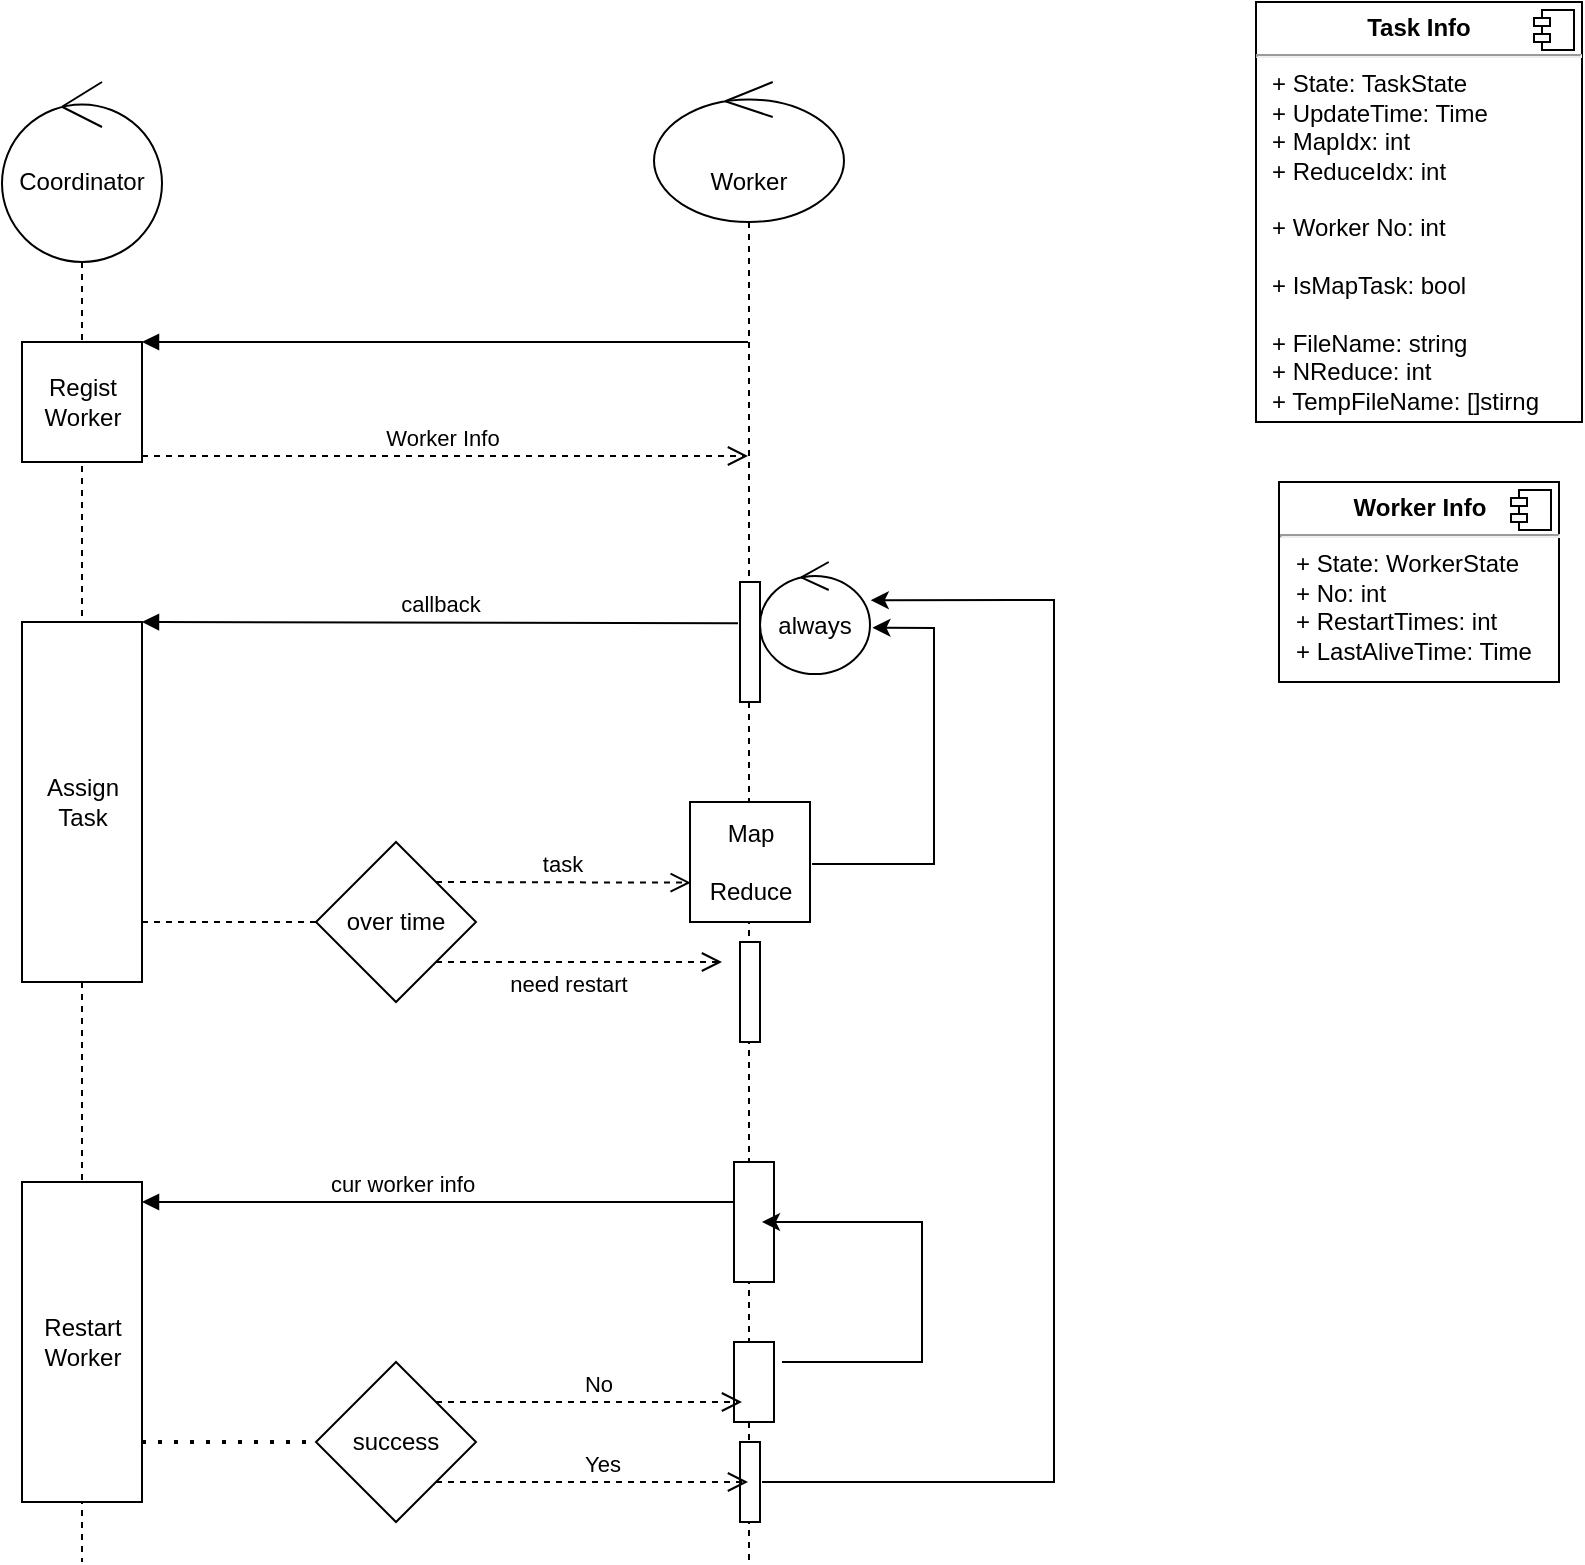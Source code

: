 <mxfile version="17.1.3" type="github">
  <diagram id="ATRJTvlmgQRRKs04YTGU" name="Page-1">
    <mxGraphModel dx="1287" dy="784" grid="1" gridSize="10" guides="1" tooltips="1" connect="1" arrows="1" fold="1" page="1" pageScale="1" pageWidth="827" pageHeight="1169" math="0" shadow="0">
      <root>
        <mxCell id="0" />
        <mxCell id="1" parent="0" />
        <mxCell id="3iwQNjYx3opRPFHIMETP-24" value="&lt;p style=&quot;margin: 0px ; margin-top: 6px ; text-align: center&quot;&gt;&lt;b&gt;Task Info&lt;/b&gt;&lt;/p&gt;&lt;hr&gt;&lt;p style=&quot;margin: 0px ; margin-left: 8px&quot;&gt;+&amp;nbsp;&lt;span&gt;State&lt;/span&gt;: TaskState&lt;/p&gt;&lt;p style=&quot;margin: 0px ; margin-left: 8px&quot;&gt;+ UpdateTime: Time&lt;/p&gt;&lt;p style=&quot;margin: 0px ; margin-left: 8px&quot;&gt;+ MapIdx: int&lt;/p&gt;&lt;p style=&quot;margin: 0px ; margin-left: 8px&quot;&gt;+ ReduceIdx: int&lt;/p&gt;&lt;p style=&quot;margin: 0px ; margin-left: 8px&quot;&gt;&lt;br&gt;&lt;/p&gt;&lt;p style=&quot;margin: 0px ; margin-left: 8px&quot;&gt;+ Worker No: int&lt;/p&gt;&lt;p style=&quot;margin: 0px ; margin-left: 8px&quot;&gt;&lt;br&gt;&lt;/p&gt;&lt;p style=&quot;margin: 0px ; margin-left: 8px&quot;&gt;+ IsMapTask: bool&lt;/p&gt;&lt;p style=&quot;margin: 0px ; margin-left: 8px&quot;&gt;&lt;br&gt;&lt;/p&gt;&lt;p style=&quot;margin: 0px ; margin-left: 8px&quot;&gt;+ FileName: string&lt;/p&gt;&lt;p style=&quot;margin: 0px ; margin-left: 8px&quot;&gt;+ NReduce: int&lt;/p&gt;&lt;p style=&quot;margin: 0px ; margin-left: 8px&quot;&gt;+ TempFileName: []stirng&lt;/p&gt;&lt;div&gt;&lt;br&gt;&lt;/div&gt;" style="align=left;overflow=fill;html=1;dropTarget=0;" vertex="1" parent="1">
          <mxGeometry x="667" y="40" width="163" height="210" as="geometry" />
        </mxCell>
        <mxCell id="3iwQNjYx3opRPFHIMETP-25" value="" style="shape=component;jettyWidth=8;jettyHeight=4;" vertex="1" parent="3iwQNjYx3opRPFHIMETP-24">
          <mxGeometry x="1" width="20" height="20" relative="1" as="geometry">
            <mxPoint x="-24" y="4" as="offset" />
          </mxGeometry>
        </mxCell>
        <mxCell id="3iwQNjYx3opRPFHIMETP-26" value="Worker" style="shape=umlLifeline;participant=umlControl;perimeter=lifelinePerimeter;whiteSpace=wrap;html=1;container=1;collapsible=0;recursiveResize=0;verticalAlign=top;spacingTop=36;outlineConnect=0;size=70;" vertex="1" parent="1">
          <mxGeometry x="366" y="80" width="95" height="740" as="geometry" />
        </mxCell>
        <mxCell id="3iwQNjYx3opRPFHIMETP-54" value="" style="html=1;points=[];perimeter=orthogonalPerimeter;" vertex="1" parent="3iwQNjYx3opRPFHIMETP-26">
          <mxGeometry x="43" y="430" width="10" height="50" as="geometry" />
        </mxCell>
        <mxCell id="3iwQNjYx3opRPFHIMETP-55" value="" style="html=1;points=[];perimeter=orthogonalPerimeter;" vertex="1" parent="3iwQNjYx3opRPFHIMETP-26">
          <mxGeometry x="40" y="540" width="20" height="60" as="geometry" />
        </mxCell>
        <mxCell id="3iwQNjYx3opRPFHIMETP-60" value="" style="html=1;points=[];perimeter=orthogonalPerimeter;" vertex="1" parent="3iwQNjYx3opRPFHIMETP-26">
          <mxGeometry x="40" y="630" width="20" height="40" as="geometry" />
        </mxCell>
        <mxCell id="3iwQNjYx3opRPFHIMETP-71" value="" style="html=1;points=[];perimeter=orthogonalPerimeter;" vertex="1" parent="3iwQNjYx3opRPFHIMETP-26">
          <mxGeometry x="43" y="680" width="10" height="40" as="geometry" />
        </mxCell>
        <mxCell id="3iwQNjYx3opRPFHIMETP-75" value="" style="endArrow=classic;html=1;rounded=0;entryX=1.007;entryY=0.341;entryDx=0;entryDy=0;entryPerimeter=0;" edge="1" parent="3iwQNjYx3opRPFHIMETP-26" target="3iwQNjYx3opRPFHIMETP-79">
          <mxGeometry width="50" height="50" relative="1" as="geometry">
            <mxPoint x="54" y="700" as="sourcePoint" />
            <mxPoint x="100" y="230" as="targetPoint" />
            <Array as="points">
              <mxPoint x="200" y="700" />
              <mxPoint x="200" y="259" />
            </Array>
          </mxGeometry>
        </mxCell>
        <mxCell id="3iwQNjYx3opRPFHIMETP-76" value="" style="html=1;points=[];perimeter=orthogonalPerimeter;" vertex="1" parent="3iwQNjYx3opRPFHIMETP-26">
          <mxGeometry x="43" y="250" width="10" height="60" as="geometry" />
        </mxCell>
        <mxCell id="3iwQNjYx3opRPFHIMETP-53" value="Map&lt;br&gt;&lt;br&gt;Reduce" style="html=1;points=[];perimeter=orthogonalPerimeter;" vertex="1" parent="3iwQNjYx3opRPFHIMETP-26">
          <mxGeometry x="18" y="360" width="60" height="60" as="geometry" />
        </mxCell>
        <mxCell id="3iwQNjYx3opRPFHIMETP-79" value="always" style="ellipse;shape=umlControl;whiteSpace=wrap;html=1;" vertex="1" parent="3iwQNjYx3opRPFHIMETP-26">
          <mxGeometry x="53" y="240" width="55" height="56" as="geometry" />
        </mxCell>
        <mxCell id="3iwQNjYx3opRPFHIMETP-77" value="" style="endArrow=classic;html=1;rounded=0;entryX=1.022;entryY=0.587;entryDx=0;entryDy=0;entryPerimeter=0;exitX=1.017;exitY=0.517;exitDx=0;exitDy=0;exitPerimeter=0;" edge="1" parent="3iwQNjYx3opRPFHIMETP-26" source="3iwQNjYx3opRPFHIMETP-53" target="3iwQNjYx3opRPFHIMETP-79">
          <mxGeometry width="50" height="50" relative="1" as="geometry">
            <mxPoint x="140" y="420" as="sourcePoint" />
            <mxPoint x="110" y="240" as="targetPoint" />
            <Array as="points">
              <mxPoint x="140" y="391" />
              <mxPoint x="140" y="273" />
            </Array>
          </mxGeometry>
        </mxCell>
        <mxCell id="3iwQNjYx3opRPFHIMETP-86" value="" style="edgeStyle=elbowEdgeStyle;elbow=horizontal;endArrow=classic;html=1;rounded=0;" edge="1" parent="3iwQNjYx3opRPFHIMETP-26">
          <mxGeometry width="50" height="50" relative="1" as="geometry">
            <mxPoint x="64" y="640" as="sourcePoint" />
            <mxPoint x="54" y="570" as="targetPoint" />
            <Array as="points">
              <mxPoint x="134" y="570" />
            </Array>
          </mxGeometry>
        </mxCell>
        <mxCell id="3iwQNjYx3opRPFHIMETP-27" value="Coordinator" style="shape=umlLifeline;participant=umlControl;perimeter=lifelinePerimeter;whiteSpace=wrap;html=1;container=1;collapsible=0;recursiveResize=0;verticalAlign=top;spacingTop=36;outlineConnect=0;size=90;" vertex="1" parent="1">
          <mxGeometry x="40" y="80" width="80" height="740" as="geometry" />
        </mxCell>
        <mxCell id="3iwQNjYx3opRPFHIMETP-29" value="Regist&lt;br&gt;Worker" style="html=1;points=[];perimeter=orthogonalPerimeter;" vertex="1" parent="3iwQNjYx3opRPFHIMETP-27">
          <mxGeometry x="10" y="130" width="60" height="60" as="geometry" />
        </mxCell>
        <mxCell id="3iwQNjYx3opRPFHIMETP-33" value="Assign&lt;br&gt;Task" style="html=1;points=[];perimeter=orthogonalPerimeter;" vertex="1" parent="3iwQNjYx3opRPFHIMETP-27">
          <mxGeometry x="10" y="270" width="60" height="180" as="geometry" />
        </mxCell>
        <mxCell id="3iwQNjYx3opRPFHIMETP-56" value="Restart&lt;br&gt;Worker" style="html=1;points=[];perimeter=orthogonalPerimeter;" vertex="1" parent="3iwQNjYx3opRPFHIMETP-27">
          <mxGeometry x="10" y="550" width="60" height="160" as="geometry" />
        </mxCell>
        <mxCell id="3iwQNjYx3opRPFHIMETP-30" value="" style="html=1;verticalAlign=bottom;endArrow=block;entryX=1;entryY=0;rounded=0;" edge="1" target="3iwQNjYx3opRPFHIMETP-29" parent="1" source="3iwQNjYx3opRPFHIMETP-26">
          <mxGeometry x="0.014" y="-10" relative="1" as="geometry">
            <mxPoint x="145" y="210" as="sourcePoint" />
            <mxPoint as="offset" />
          </mxGeometry>
        </mxCell>
        <mxCell id="3iwQNjYx3opRPFHIMETP-31" value="Worker Info" style="html=1;verticalAlign=bottom;endArrow=open;dashed=1;endSize=8;rounded=0;" edge="1" parent="1" target="3iwQNjYx3opRPFHIMETP-26">
          <mxGeometry x="-0.014" relative="1" as="geometry">
            <mxPoint x="400" y="267" as="targetPoint" />
            <mxPoint x="110" y="267" as="sourcePoint" />
            <mxPoint as="offset" />
          </mxGeometry>
        </mxCell>
        <mxCell id="3iwQNjYx3opRPFHIMETP-34" value="callback" style="html=1;verticalAlign=bottom;endArrow=block;entryX=1;entryY=0;rounded=0;exitX=-0.1;exitY=0.344;exitDx=0;exitDy=0;exitPerimeter=0;" edge="1" target="3iwQNjYx3opRPFHIMETP-33" parent="1" source="3iwQNjYx3opRPFHIMETP-76">
          <mxGeometry relative="1" as="geometry">
            <mxPoint x="390" y="310" as="sourcePoint" />
          </mxGeometry>
        </mxCell>
        <mxCell id="3iwQNjYx3opRPFHIMETP-35" value="task" style="html=1;verticalAlign=bottom;endArrow=open;dashed=1;endSize=8;rounded=0;startArrow=none;exitX=1;exitY=0;exitDx=0;exitDy=0;entryX=0.006;entryY=0.672;entryDx=0;entryDy=0;entryPerimeter=0;" edge="1" source="3iwQNjYx3opRPFHIMETP-80" parent="1" target="3iwQNjYx3opRPFHIMETP-53">
          <mxGeometry relative="1" as="geometry">
            <mxPoint x="380" y="480" as="targetPoint" />
            <mxPoint x="320" y="340" as="sourcePoint" />
            <Array as="points" />
          </mxGeometry>
        </mxCell>
        <mxCell id="3iwQNjYx3opRPFHIMETP-39" value="&lt;p style=&quot;margin: 0px ; margin-top: 6px ; text-align: center&quot;&gt;&lt;b&gt;Worker Info&lt;/b&gt;&lt;/p&gt;&lt;hr&gt;&lt;p style=&quot;margin: 0px ; margin-left: 8px&quot;&gt;+&amp;nbsp;&lt;span&gt;State&lt;/span&gt;: WorkerState&lt;/p&gt;&lt;p style=&quot;margin: 0px ; margin-left: 8px&quot;&gt;+ No: int&lt;/p&gt;&lt;p style=&quot;margin: 0px ; margin-left: 8px&quot;&gt;+ RestartTimes: int&lt;/p&gt;&lt;p style=&quot;margin: 0px ; margin-left: 8px&quot;&gt;+ LastAliveTime: Time&lt;/p&gt;&lt;p style=&quot;margin: 0px ; margin-left: 8px&quot;&gt;&lt;br&gt;&lt;/p&gt;&lt;div&gt;&lt;br&gt;&lt;/div&gt;" style="align=left;overflow=fill;html=1;dropTarget=0;" vertex="1" parent="1">
          <mxGeometry x="678.5" y="280" width="140" height="100" as="geometry" />
        </mxCell>
        <mxCell id="3iwQNjYx3opRPFHIMETP-40" value="" style="shape=component;jettyWidth=8;jettyHeight=4;" vertex="1" parent="3iwQNjYx3opRPFHIMETP-39">
          <mxGeometry x="1" width="20" height="20" relative="1" as="geometry">
            <mxPoint x="-24" y="4" as="offset" />
          </mxGeometry>
        </mxCell>
        <mxCell id="3iwQNjYx3opRPFHIMETP-47" value="" style="html=1;verticalAlign=bottom;endArrow=none;dashed=1;endSize=8;rounded=0;entryX=0;entryY=0.5;entryDx=0;entryDy=0;" edge="1" parent="1" target="3iwQNjYx3opRPFHIMETP-80">
          <mxGeometry relative="1" as="geometry">
            <mxPoint x="200" y="367" as="targetPoint" />
            <mxPoint x="110" y="500" as="sourcePoint" />
          </mxGeometry>
        </mxCell>
        <mxCell id="3iwQNjYx3opRPFHIMETP-52" value="need restart" style="html=1;verticalAlign=bottom;endArrow=open;dashed=1;endSize=8;exitX=1;exitY=1;rounded=0;startArrow=none;exitDx=0;exitDy=0;" edge="1" parent="1" source="3iwQNjYx3opRPFHIMETP-80">
          <mxGeometry x="-0.075" y="-20" relative="1" as="geometry">
            <mxPoint x="400" y="520" as="targetPoint" />
            <mxPoint x="270" y="449.5" as="sourcePoint" />
            <mxPoint as="offset" />
          </mxGeometry>
        </mxCell>
        <mxCell id="3iwQNjYx3opRPFHIMETP-57" value="cur worker info" style="html=1;verticalAlign=bottom;endArrow=block;rounded=0;" edge="1" parent="1">
          <mxGeometry x="0.122" relative="1" as="geometry">
            <mxPoint x="406" y="640" as="sourcePoint" />
            <mxPoint x="110" y="640" as="targetPoint" />
            <mxPoint as="offset" />
          </mxGeometry>
        </mxCell>
        <mxCell id="3iwQNjYx3opRPFHIMETP-65" value="" style="endArrow=none;dashed=1;html=1;dashPattern=1 3;strokeWidth=2;rounded=0;entryX=0;entryY=0.5;entryDx=0;entryDy=0;" edge="1" parent="1" source="3iwQNjYx3opRPFHIMETP-56" target="3iwQNjYx3opRPFHIMETP-81">
          <mxGeometry width="50" height="50" relative="1" as="geometry">
            <mxPoint x="110" y="740" as="sourcePoint" />
            <mxPoint x="206.36" y="719.35" as="targetPoint" />
          </mxGeometry>
        </mxCell>
        <mxCell id="3iwQNjYx3opRPFHIMETP-68" value="No" style="html=1;verticalAlign=bottom;endArrow=open;dashed=1;endSize=8;exitX=1;exitY=0;rounded=0;startArrow=none;exitDx=0;exitDy=0;" edge="1" parent="1" source="3iwQNjYx3opRPFHIMETP-81">
          <mxGeometry x="0.059" relative="1" as="geometry">
            <mxPoint x="410" y="740" as="targetPoint" />
            <mxPoint x="282" y="710.36" as="sourcePoint" />
            <Array as="points" />
            <mxPoint as="offset" />
          </mxGeometry>
        </mxCell>
        <mxCell id="3iwQNjYx3opRPFHIMETP-69" value="Yes" style="html=1;verticalAlign=bottom;endArrow=open;dashed=1;endSize=8;exitX=1;exitY=1;rounded=0;startArrow=none;exitDx=0;exitDy=0;" edge="1" parent="1" source="3iwQNjYx3opRPFHIMETP-81" target="3iwQNjYx3opRPFHIMETP-26">
          <mxGeometry x="0.059" relative="1" as="geometry">
            <mxPoint x="393" y="760" as="targetPoint" />
            <mxPoint x="280" y="761.36" as="sourcePoint" />
            <Array as="points">
              <mxPoint x="290" y="780" />
            </Array>
            <mxPoint as="offset" />
          </mxGeometry>
        </mxCell>
        <mxCell id="3iwQNjYx3opRPFHIMETP-80" value="over time" style="rhombus;whiteSpace=wrap;html=1;" vertex="1" parent="1">
          <mxGeometry x="197" y="460" width="80" height="80" as="geometry" />
        </mxCell>
        <mxCell id="3iwQNjYx3opRPFHIMETP-81" value="success" style="rhombus;whiteSpace=wrap;html=1;" vertex="1" parent="1">
          <mxGeometry x="197" y="720" width="80" height="80" as="geometry" />
        </mxCell>
      </root>
    </mxGraphModel>
  </diagram>
</mxfile>
